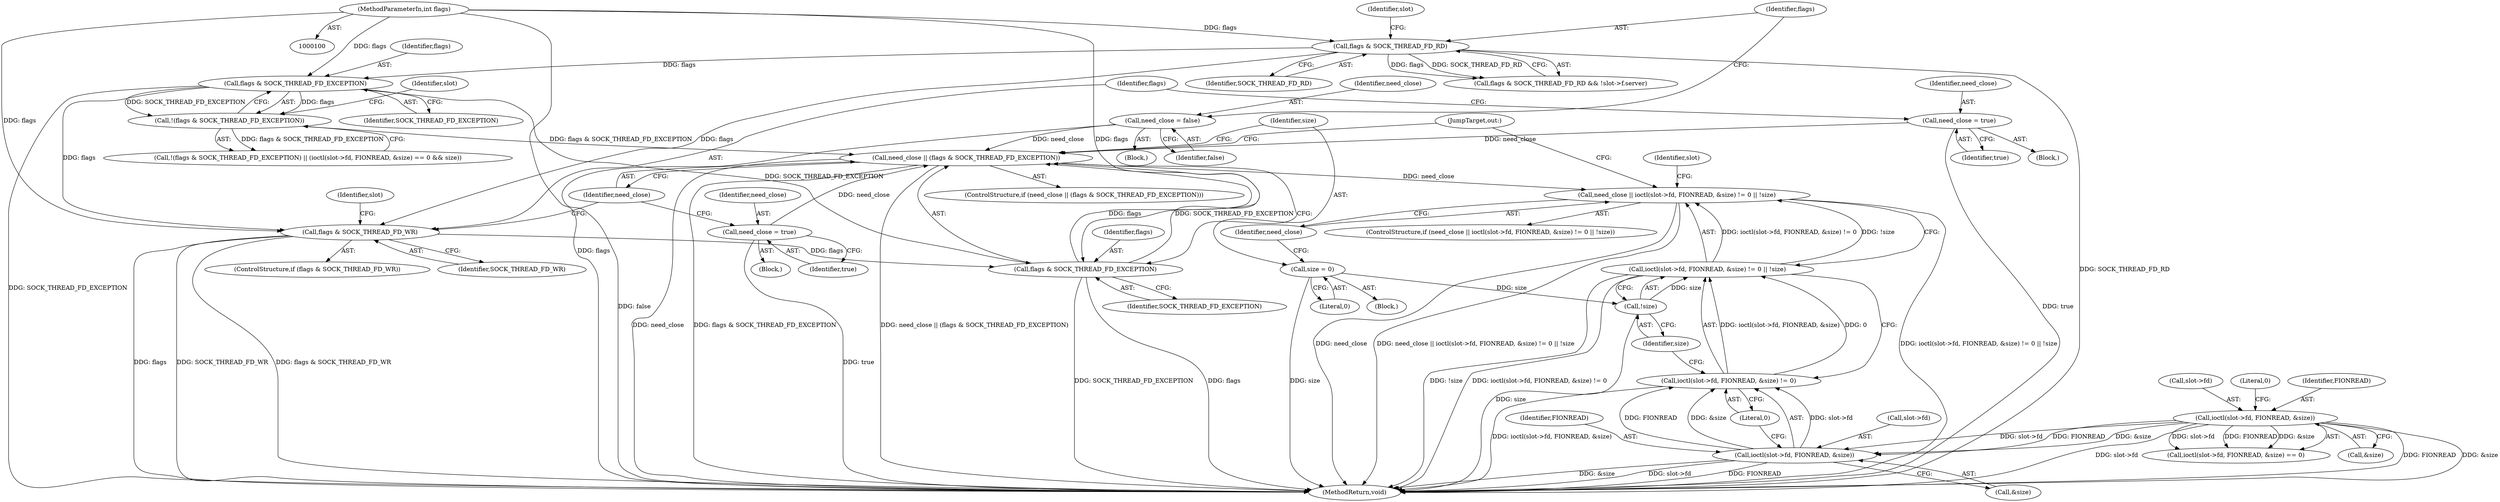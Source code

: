 digraph "0_Android_472271b153c5dc53c28beac55480a8d8434b2d5c_34@API" {
"1000226" [label="(Call,need_close || ioctl(slot->fd, FIONREAD, &size) != 0 || !size)"];
"1000215" [label="(Call,need_close || (flags & SOCK_THREAD_FD_EXCEPTION))"];
"1000211" [label="(Call,need_close = true)"];
"1000118" [label="(Call,need_close = false)"];
"1000182" [label="(Call,need_close = true)"];
"1000217" [label="(Call,flags & SOCK_THREAD_FD_EXCEPTION)"];
"1000186" [label="(Call,flags & SOCK_THREAD_FD_WR)"];
"1000147" [label="(Call,flags & SOCK_THREAD_FD_EXCEPTION)"];
"1000123" [label="(Call,flags & SOCK_THREAD_FD_RD)"];
"1000102" [label="(MethodParameterIn,int flags)"];
"1000146" [label="(Call,!(flags & SOCK_THREAD_FD_EXCEPTION))"];
"1000228" [label="(Call,ioctl(slot->fd, FIONREAD, &size) != 0 || !size)"];
"1000229" [label="(Call,ioctl(slot->fd, FIONREAD, &size) != 0)"];
"1000230" [label="(Call,ioctl(slot->fd, FIONREAD, &size))"];
"1000152" [label="(Call,ioctl(slot->fd, FIONREAD, &size))"];
"1000238" [label="(Call,!size)"];
"1000222" [label="(Call,size = 0)"];
"1000182" [label="(Call,need_close = true)"];
"1000242" [label="(JumpTarget,out:)"];
"1000188" [label="(Identifier,SOCK_THREAD_FD_WR)"];
"1000224" [label="(Literal,0)"];
"1000220" [label="(Block,)"];
"1000122" [label="(Call,flags & SOCK_THREAD_FD_RD && !slot->f.server)"];
"1000246" [label="(MethodReturn,void)"];
"1000151" [label="(Call,ioctl(slot->fd, FIONREAD, &size) == 0)"];
"1000186" [label="(Call,flags & SOCK_THREAD_FD_WR)"];
"1000212" [label="(Identifier,need_close)"];
"1000223" [label="(Identifier,size)"];
"1000215" [label="(Call,need_close || (flags & SOCK_THREAD_FD_EXCEPTION))"];
"1000222" [label="(Call,size = 0)"];
"1000157" [label="(Call,&size)"];
"1000225" [label="(ControlStructure,if (need_close || ioctl(slot->fd, FIONREAD, &size) != 0 || !size))"];
"1000104" [label="(Block,)"];
"1000213" [label="(Identifier,true)"];
"1000120" [label="(Identifier,false)"];
"1000184" [label="(Identifier,true)"];
"1000219" [label="(Identifier,SOCK_THREAD_FD_EXCEPTION)"];
"1000156" [label="(Identifier,FIONREAD)"];
"1000119" [label="(Identifier,need_close)"];
"1000118" [label="(Call,need_close = false)"];
"1000148" [label="(Identifier,flags)"];
"1000216" [label="(Identifier,need_close)"];
"1000214" [label="(ControlStructure,if (need_close || (flags & SOCK_THREAD_FD_EXCEPTION)))"];
"1000147" [label="(Call,flags & SOCK_THREAD_FD_EXCEPTION)"];
"1000230" [label="(Call,ioctl(slot->fd, FIONREAD, &size))"];
"1000211" [label="(Call,need_close = true)"];
"1000146" [label="(Call,!(flags & SOCK_THREAD_FD_EXCEPTION))"];
"1000124" [label="(Identifier,flags)"];
"1000217" [label="(Call,flags & SOCK_THREAD_FD_EXCEPTION)"];
"1000183" [label="(Identifier,need_close)"];
"1000129" [label="(Identifier,slot)"];
"1000229" [label="(Call,ioctl(slot->fd, FIONREAD, &size) != 0)"];
"1000237" [label="(Literal,0)"];
"1000153" [label="(Call,slot->fd)"];
"1000159" [label="(Literal,0)"];
"1000187" [label="(Identifier,flags)"];
"1000125" [label="(Identifier,SOCK_THREAD_FD_RD)"];
"1000235" [label="(Call,&size)"];
"1000102" [label="(MethodParameterIn,int flags)"];
"1000228" [label="(Call,ioctl(slot->fd, FIONREAD, &size) != 0 || !size)"];
"1000149" [label="(Identifier,SOCK_THREAD_FD_EXCEPTION)"];
"1000241" [label="(Identifier,slot)"];
"1000195" [label="(Identifier,slot)"];
"1000238" [label="(Call,!size)"];
"1000201" [label="(Block,)"];
"1000154" [label="(Identifier,slot)"];
"1000226" [label="(Call,need_close || ioctl(slot->fd, FIONREAD, &size) != 0 || !size)"];
"1000152" [label="(Call,ioctl(slot->fd, FIONREAD, &size))"];
"1000231" [label="(Call,slot->fd)"];
"1000218" [label="(Identifier,flags)"];
"1000145" [label="(Call,!(flags & SOCK_THREAD_FD_EXCEPTION) || (ioctl(slot->fd, FIONREAD, &size) == 0 && size))"];
"1000234" [label="(Identifier,FIONREAD)"];
"1000172" [label="(Block,)"];
"1000185" [label="(ControlStructure,if (flags & SOCK_THREAD_FD_WR))"];
"1000123" [label="(Call,flags & SOCK_THREAD_FD_RD)"];
"1000239" [label="(Identifier,size)"];
"1000227" [label="(Identifier,need_close)"];
"1000226" -> "1000225"  [label="AST: "];
"1000226" -> "1000227"  [label="CFG: "];
"1000226" -> "1000228"  [label="CFG: "];
"1000227" -> "1000226"  [label="AST: "];
"1000228" -> "1000226"  [label="AST: "];
"1000241" -> "1000226"  [label="CFG: "];
"1000242" -> "1000226"  [label="CFG: "];
"1000226" -> "1000246"  [label="DDG: need_close"];
"1000226" -> "1000246"  [label="DDG: need_close || ioctl(slot->fd, FIONREAD, &size) != 0 || !size"];
"1000226" -> "1000246"  [label="DDG: ioctl(slot->fd, FIONREAD, &size) != 0 || !size"];
"1000215" -> "1000226"  [label="DDG: need_close"];
"1000228" -> "1000226"  [label="DDG: ioctl(slot->fd, FIONREAD, &size) != 0"];
"1000228" -> "1000226"  [label="DDG: !size"];
"1000215" -> "1000214"  [label="AST: "];
"1000215" -> "1000216"  [label="CFG: "];
"1000215" -> "1000217"  [label="CFG: "];
"1000216" -> "1000215"  [label="AST: "];
"1000217" -> "1000215"  [label="AST: "];
"1000223" -> "1000215"  [label="CFG: "];
"1000242" -> "1000215"  [label="CFG: "];
"1000215" -> "1000246"  [label="DDG: need_close"];
"1000215" -> "1000246"  [label="DDG: flags & SOCK_THREAD_FD_EXCEPTION"];
"1000215" -> "1000246"  [label="DDG: need_close || (flags & SOCK_THREAD_FD_EXCEPTION)"];
"1000211" -> "1000215"  [label="DDG: need_close"];
"1000118" -> "1000215"  [label="DDG: need_close"];
"1000182" -> "1000215"  [label="DDG: need_close"];
"1000217" -> "1000215"  [label="DDG: flags"];
"1000217" -> "1000215"  [label="DDG: SOCK_THREAD_FD_EXCEPTION"];
"1000146" -> "1000215"  [label="DDG: flags & SOCK_THREAD_FD_EXCEPTION"];
"1000211" -> "1000201"  [label="AST: "];
"1000211" -> "1000213"  [label="CFG: "];
"1000212" -> "1000211"  [label="AST: "];
"1000213" -> "1000211"  [label="AST: "];
"1000216" -> "1000211"  [label="CFG: "];
"1000211" -> "1000246"  [label="DDG: true"];
"1000118" -> "1000104"  [label="AST: "];
"1000118" -> "1000120"  [label="CFG: "];
"1000119" -> "1000118"  [label="AST: "];
"1000120" -> "1000118"  [label="AST: "];
"1000124" -> "1000118"  [label="CFG: "];
"1000118" -> "1000246"  [label="DDG: false"];
"1000182" -> "1000172"  [label="AST: "];
"1000182" -> "1000184"  [label="CFG: "];
"1000183" -> "1000182"  [label="AST: "];
"1000184" -> "1000182"  [label="AST: "];
"1000187" -> "1000182"  [label="CFG: "];
"1000182" -> "1000246"  [label="DDG: true"];
"1000217" -> "1000219"  [label="CFG: "];
"1000218" -> "1000217"  [label="AST: "];
"1000219" -> "1000217"  [label="AST: "];
"1000217" -> "1000246"  [label="DDG: SOCK_THREAD_FD_EXCEPTION"];
"1000217" -> "1000246"  [label="DDG: flags"];
"1000186" -> "1000217"  [label="DDG: flags"];
"1000102" -> "1000217"  [label="DDG: flags"];
"1000147" -> "1000217"  [label="DDG: SOCK_THREAD_FD_EXCEPTION"];
"1000186" -> "1000185"  [label="AST: "];
"1000186" -> "1000188"  [label="CFG: "];
"1000187" -> "1000186"  [label="AST: "];
"1000188" -> "1000186"  [label="AST: "];
"1000195" -> "1000186"  [label="CFG: "];
"1000216" -> "1000186"  [label="CFG: "];
"1000186" -> "1000246"  [label="DDG: SOCK_THREAD_FD_WR"];
"1000186" -> "1000246"  [label="DDG: flags & SOCK_THREAD_FD_WR"];
"1000186" -> "1000246"  [label="DDG: flags"];
"1000147" -> "1000186"  [label="DDG: flags"];
"1000123" -> "1000186"  [label="DDG: flags"];
"1000102" -> "1000186"  [label="DDG: flags"];
"1000147" -> "1000146"  [label="AST: "];
"1000147" -> "1000149"  [label="CFG: "];
"1000148" -> "1000147"  [label="AST: "];
"1000149" -> "1000147"  [label="AST: "];
"1000146" -> "1000147"  [label="CFG: "];
"1000147" -> "1000246"  [label="DDG: SOCK_THREAD_FD_EXCEPTION"];
"1000147" -> "1000146"  [label="DDG: flags"];
"1000147" -> "1000146"  [label="DDG: SOCK_THREAD_FD_EXCEPTION"];
"1000123" -> "1000147"  [label="DDG: flags"];
"1000102" -> "1000147"  [label="DDG: flags"];
"1000123" -> "1000122"  [label="AST: "];
"1000123" -> "1000125"  [label="CFG: "];
"1000124" -> "1000123"  [label="AST: "];
"1000125" -> "1000123"  [label="AST: "];
"1000129" -> "1000123"  [label="CFG: "];
"1000122" -> "1000123"  [label="CFG: "];
"1000123" -> "1000246"  [label="DDG: SOCK_THREAD_FD_RD"];
"1000123" -> "1000122"  [label="DDG: flags"];
"1000123" -> "1000122"  [label="DDG: SOCK_THREAD_FD_RD"];
"1000102" -> "1000123"  [label="DDG: flags"];
"1000102" -> "1000100"  [label="AST: "];
"1000102" -> "1000246"  [label="DDG: flags"];
"1000146" -> "1000145"  [label="AST: "];
"1000154" -> "1000146"  [label="CFG: "];
"1000145" -> "1000146"  [label="CFG: "];
"1000146" -> "1000145"  [label="DDG: flags & SOCK_THREAD_FD_EXCEPTION"];
"1000228" -> "1000229"  [label="CFG: "];
"1000228" -> "1000238"  [label="CFG: "];
"1000229" -> "1000228"  [label="AST: "];
"1000238" -> "1000228"  [label="AST: "];
"1000228" -> "1000246"  [label="DDG: !size"];
"1000228" -> "1000246"  [label="DDG: ioctl(slot->fd, FIONREAD, &size) != 0"];
"1000229" -> "1000228"  [label="DDG: ioctl(slot->fd, FIONREAD, &size)"];
"1000229" -> "1000228"  [label="DDG: 0"];
"1000238" -> "1000228"  [label="DDG: size"];
"1000229" -> "1000237"  [label="CFG: "];
"1000230" -> "1000229"  [label="AST: "];
"1000237" -> "1000229"  [label="AST: "];
"1000239" -> "1000229"  [label="CFG: "];
"1000229" -> "1000246"  [label="DDG: ioctl(slot->fd, FIONREAD, &size)"];
"1000230" -> "1000229"  [label="DDG: slot->fd"];
"1000230" -> "1000229"  [label="DDG: FIONREAD"];
"1000230" -> "1000229"  [label="DDG: &size"];
"1000230" -> "1000235"  [label="CFG: "];
"1000231" -> "1000230"  [label="AST: "];
"1000234" -> "1000230"  [label="AST: "];
"1000235" -> "1000230"  [label="AST: "];
"1000237" -> "1000230"  [label="CFG: "];
"1000230" -> "1000246"  [label="DDG: &size"];
"1000230" -> "1000246"  [label="DDG: slot->fd"];
"1000230" -> "1000246"  [label="DDG: FIONREAD"];
"1000152" -> "1000230"  [label="DDG: slot->fd"];
"1000152" -> "1000230"  [label="DDG: FIONREAD"];
"1000152" -> "1000230"  [label="DDG: &size"];
"1000152" -> "1000151"  [label="AST: "];
"1000152" -> "1000157"  [label="CFG: "];
"1000153" -> "1000152"  [label="AST: "];
"1000156" -> "1000152"  [label="AST: "];
"1000157" -> "1000152"  [label="AST: "];
"1000159" -> "1000152"  [label="CFG: "];
"1000152" -> "1000246"  [label="DDG: FIONREAD"];
"1000152" -> "1000246"  [label="DDG: &size"];
"1000152" -> "1000246"  [label="DDG: slot->fd"];
"1000152" -> "1000151"  [label="DDG: slot->fd"];
"1000152" -> "1000151"  [label="DDG: FIONREAD"];
"1000152" -> "1000151"  [label="DDG: &size"];
"1000238" -> "1000239"  [label="CFG: "];
"1000239" -> "1000238"  [label="AST: "];
"1000238" -> "1000246"  [label="DDG: size"];
"1000222" -> "1000238"  [label="DDG: size"];
"1000222" -> "1000220"  [label="AST: "];
"1000222" -> "1000224"  [label="CFG: "];
"1000223" -> "1000222"  [label="AST: "];
"1000224" -> "1000222"  [label="AST: "];
"1000227" -> "1000222"  [label="CFG: "];
"1000222" -> "1000246"  [label="DDG: size"];
}

